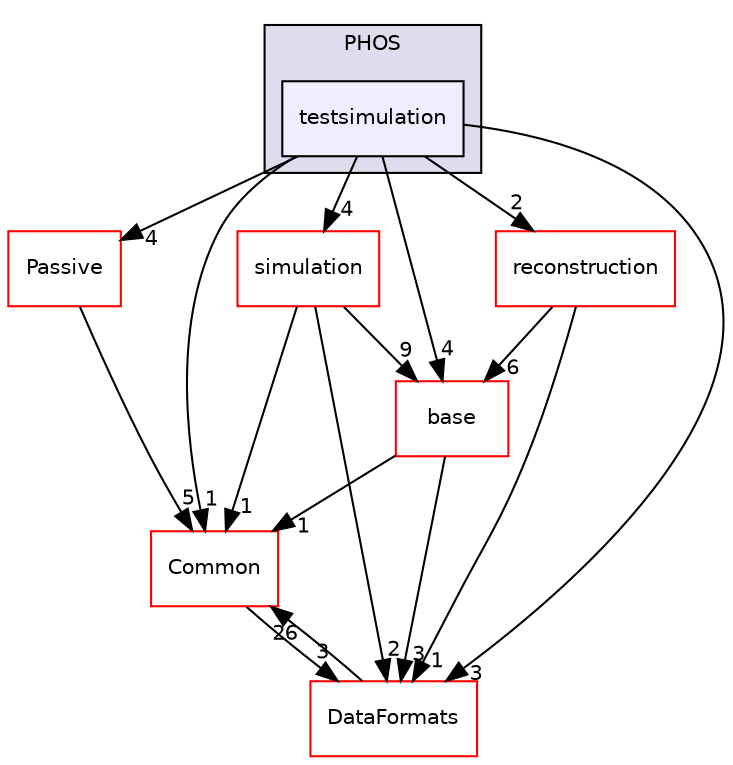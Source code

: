 digraph "/home/travis/build/AliceO2Group/AliceO2/Detectors/PHOS/testsimulation" {
  bgcolor=transparent;
  compound=true
  node [ fontsize="10", fontname="Helvetica"];
  edge [ labelfontsize="10", labelfontname="Helvetica"];
  subgraph clusterdir_cd3c152a7db0580c86a4c50ad0325149 {
    graph [ bgcolor="#ddddee", pencolor="black", label="PHOS" fontname="Helvetica", fontsize="10", URL="dir_cd3c152a7db0580c86a4c50ad0325149.html"]
  dir_9e3d25d7c257305d9f7be6cf72d34a88 [shape=box, label="testsimulation", style="filled", fillcolor="#eeeeff", pencolor="black", URL="dir_9e3d25d7c257305d9f7be6cf72d34a88.html"];
  }
  dir_fa21b46838f21636bfdcc60e4853f0ed [shape=box label="base" color="red" URL="dir_fa21b46838f21636bfdcc60e4853f0ed.html"];
  dir_4ab6b4cc6a7edbff49100e9123df213f [shape=box label="Common" color="red" URL="dir_4ab6b4cc6a7edbff49100e9123df213f.html"];
  dir_3af9af54da49e799fe4b1df79119dad7 [shape=box label="simulation" color="red" URL="dir_3af9af54da49e799fe4b1df79119dad7.html"];
  dir_da16e9ad2b18bb132f2d9a9746692e88 [shape=box label="reconstruction" color="red" URL="dir_da16e9ad2b18bb132f2d9a9746692e88.html"];
  dir_f01815b857f9009bea48e2cb39492245 [shape=box label="Passive" color="red" URL="dir_f01815b857f9009bea48e2cb39492245.html"];
  dir_2171f7ec022c5423887b07c69b2f5b48 [shape=box label="DataFormats" color="red" URL="dir_2171f7ec022c5423887b07c69b2f5b48.html"];
  dir_fa21b46838f21636bfdcc60e4853f0ed->dir_4ab6b4cc6a7edbff49100e9123df213f [headlabel="1", labeldistance=1.5 headhref="dir_000228_000016.html"];
  dir_fa21b46838f21636bfdcc60e4853f0ed->dir_2171f7ec022c5423887b07c69b2f5b48 [headlabel="3", labeldistance=1.5 headhref="dir_000228_000055.html"];
  dir_4ab6b4cc6a7edbff49100e9123df213f->dir_2171f7ec022c5423887b07c69b2f5b48 [headlabel="3", labeldistance=1.5 headhref="dir_000016_000055.html"];
  dir_3af9af54da49e799fe4b1df79119dad7->dir_fa21b46838f21636bfdcc60e4853f0ed [headlabel="9", labeldistance=1.5 headhref="dir_000186_000228.html"];
  dir_3af9af54da49e799fe4b1df79119dad7->dir_4ab6b4cc6a7edbff49100e9123df213f [headlabel="1", labeldistance=1.5 headhref="dir_000186_000016.html"];
  dir_3af9af54da49e799fe4b1df79119dad7->dir_2171f7ec022c5423887b07c69b2f5b48 [headlabel="2", labeldistance=1.5 headhref="dir_000186_000055.html"];
  dir_9e3d25d7c257305d9f7be6cf72d34a88->dir_fa21b46838f21636bfdcc60e4853f0ed [headlabel="4", labeldistance=1.5 headhref="dir_000369_000228.html"];
  dir_9e3d25d7c257305d9f7be6cf72d34a88->dir_4ab6b4cc6a7edbff49100e9123df213f [headlabel="1", labeldistance=1.5 headhref="dir_000369_000016.html"];
  dir_9e3d25d7c257305d9f7be6cf72d34a88->dir_3af9af54da49e799fe4b1df79119dad7 [headlabel="4", labeldistance=1.5 headhref="dir_000369_000186.html"];
  dir_9e3d25d7c257305d9f7be6cf72d34a88->dir_da16e9ad2b18bb132f2d9a9746692e88 [headlabel="2", labeldistance=1.5 headhref="dir_000369_000088.html"];
  dir_9e3d25d7c257305d9f7be6cf72d34a88->dir_f01815b857f9009bea48e2cb39492245 [headlabel="4", labeldistance=1.5 headhref="dir_000369_000364.html"];
  dir_9e3d25d7c257305d9f7be6cf72d34a88->dir_2171f7ec022c5423887b07c69b2f5b48 [headlabel="3", labeldistance=1.5 headhref="dir_000369_000055.html"];
  dir_da16e9ad2b18bb132f2d9a9746692e88->dir_fa21b46838f21636bfdcc60e4853f0ed [headlabel="6", labeldistance=1.5 headhref="dir_000088_000228.html"];
  dir_da16e9ad2b18bb132f2d9a9746692e88->dir_2171f7ec022c5423887b07c69b2f5b48 [headlabel="1", labeldistance=1.5 headhref="dir_000088_000055.html"];
  dir_f01815b857f9009bea48e2cb39492245->dir_4ab6b4cc6a7edbff49100e9123df213f [headlabel="5", labeldistance=1.5 headhref="dir_000364_000016.html"];
  dir_2171f7ec022c5423887b07c69b2f5b48->dir_4ab6b4cc6a7edbff49100e9123df213f [headlabel="26", labeldistance=1.5 headhref="dir_000055_000016.html"];
}
